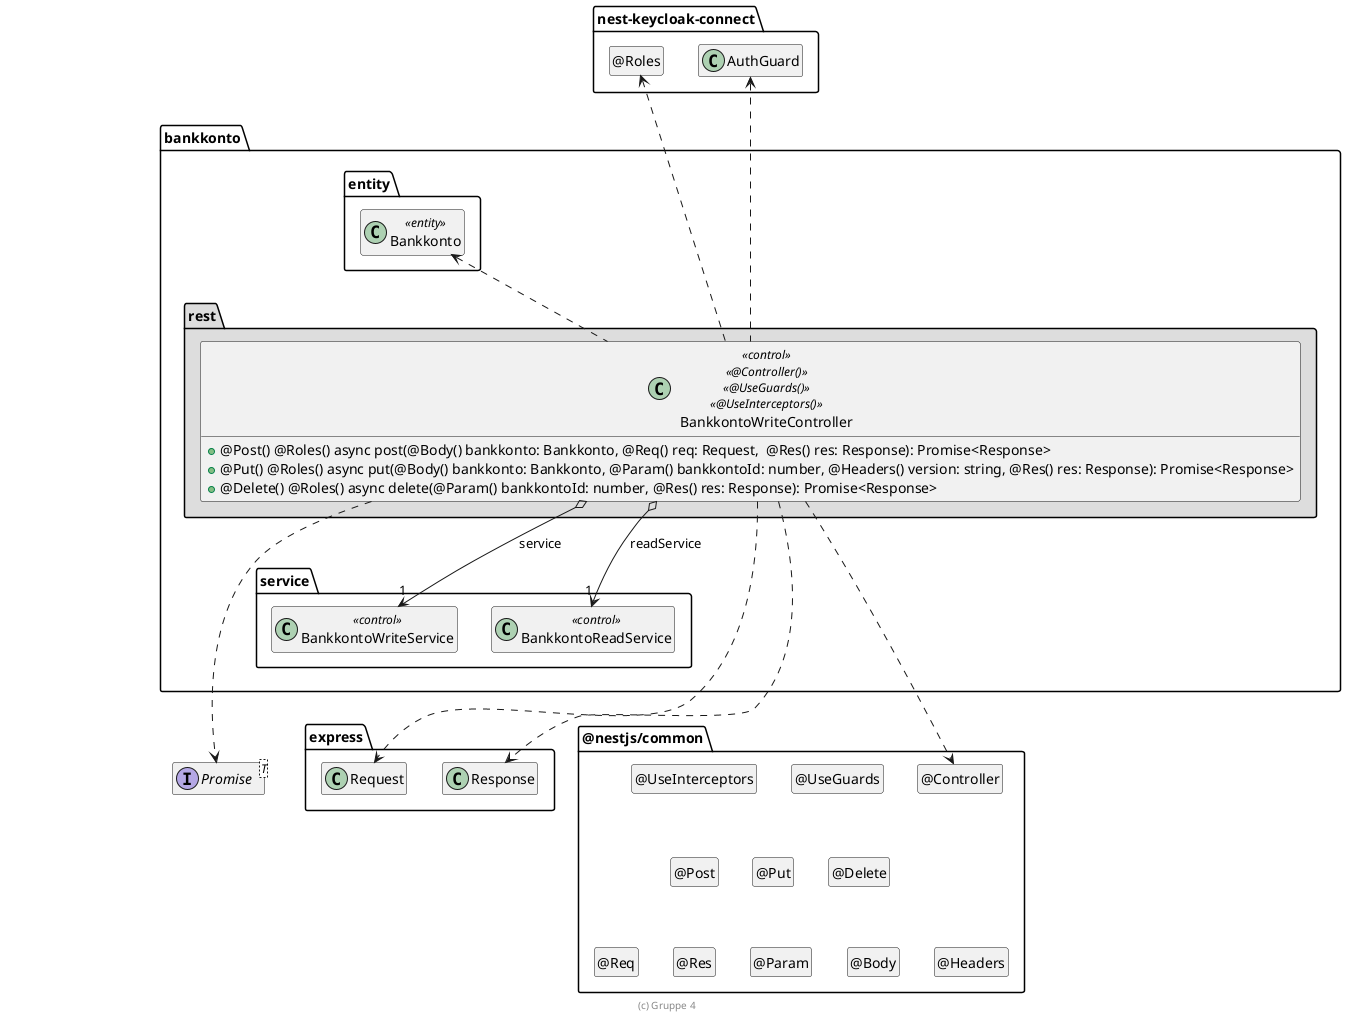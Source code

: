 @startuml Controller-Klasse

interface Promise<T>

package @nestjs/common {
  class "@Controller" as Controller
  hide Controller circle

  class "@UseGuards" as UseGuards
  hide UseGuards circle

  class "@UseInterceptors" as UseInterceptors
  hide UseInterceptors circle

  class "@Post" as Post
  hide Post circle

  class "@Put" as Put
  hide Put circle

  class "@Delete" as Delete
  hide Delete circle

  class "@Req" as Req
  hide Req circle

  class "@Res" as Res
  hide Res circle

  class "@Param" as Param
  hide Param circle

  class "@Body" as Body
  hide Body circle

  class "@Headers" as Headers
  hide Headers circle

  UseInterceptors .[hidden].> Post
  UseInterceptors .[hidden].> Put
  UseInterceptors .[hidden].> Delete

  Post .[hidden].> Req
  Post .[hidden].> Res
  Post .[hidden].> Param
  Post .[hidden].> Body
  Post .[hidden].> Headers
}

package nest-keycloak-connect {
  class AuthGuard

  class "@Roles" as Roles
  hide Roles circle
}

package express {
  class Request
  class Response

  Response .right[hidden].> Controller
}

package bankkonto {
  package entity #FFFFFF {
    class Bankkonto <<entity>>

    Bankkonto .[hidden].> Promise
    Bankkonto .[hidden].> Request
  }

  package service {
    class BankkontoWriteService << control >>
    class BankkontoReadService << control >>
  }

  package rest #DDDDDD {
    class BankkontoWriteController << control >> << @Controller() >> << @UseGuards() >> << @UseInterceptors() >> {
      + @Post() @Roles() async post(@Body() bankkonto: Bankkonto, @Req() req: Request,  @Res() res: Response): Promise<Response>
      + @Put() @Roles() async put(@Body() bankkonto: Bankkonto, @Param() bankkontoId: number, @Headers() version: string, @Res() res: Response): Promise<Response>
      + @Delete() @Roles() async delete(@Param() bankkontoId: number, @Res() res: Response): Promise<Response>
    }

    BankkontoWriteController o--> "1" BankkontoWriteService : service
    BankkontoWriteController o--> "1" BankkontoReadService : readService
    BankkontoWriteController ..up> Bankkonto

    BankkontoWriteController ..> Controller

    BankkontoWriteController .up.> AuthGuard
    BankkontoWriteController .up.> Roles

    BankkontoWriteController ..> Request
    BankkontoWriteController ..> Response
    BankkontoWriteController ..> Promise

    Bankkonto .up[hidden].> Roles
    BankkontoWriteService .[hidden].> Request
    BankkontoWriteService .[hidden].> Promise
  }
}

hide empty members

footer (c) Gruppe 4

@enduml

